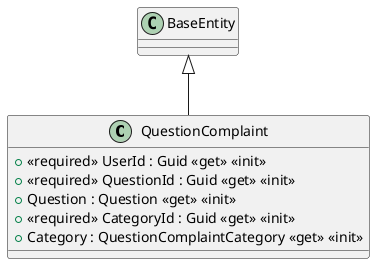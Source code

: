 @startuml
class QuestionComplaint {
    + <<required>> UserId : Guid <<get>> <<init>>
    + <<required>> QuestionId : Guid <<get>> <<init>>
    + Question : Question <<get>> <<init>>
    + <<required>> CategoryId : Guid <<get>> <<init>>
    + Category : QuestionComplaintCategory <<get>> <<init>>
}
BaseEntity <|-- QuestionComplaint
@enduml
